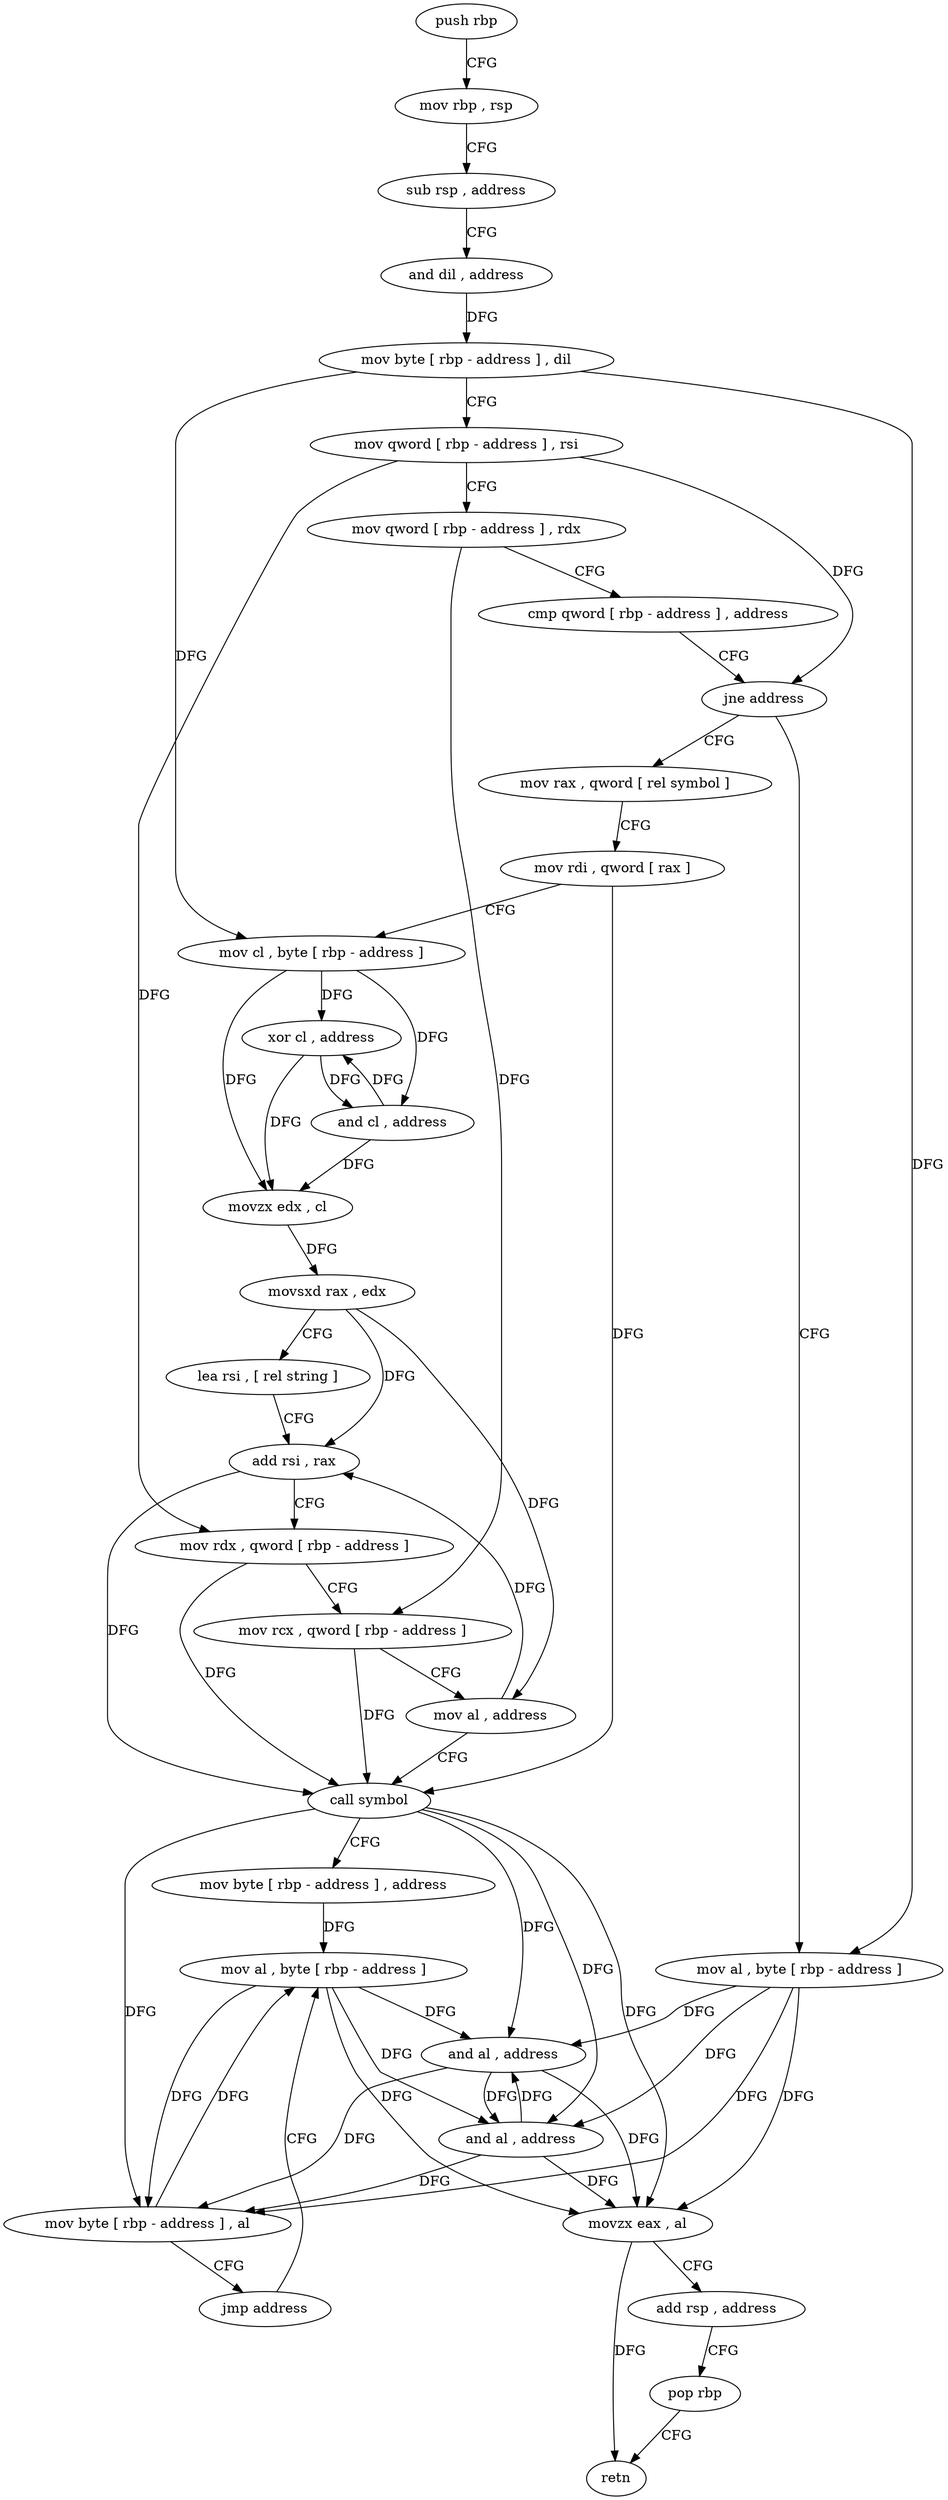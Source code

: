 digraph "func" {
"362416" [label = "push rbp" ]
"362417" [label = "mov rbp , rsp" ]
"362420" [label = "sub rsp , address" ]
"362424" [label = "and dil , address" ]
"362428" [label = "mov byte [ rbp - address ] , dil" ]
"362432" [label = "mov qword [ rbp - address ] , rsi" ]
"362436" [label = "mov qword [ rbp - address ] , rdx" ]
"362440" [label = "cmp qword [ rbp - address ] , address" ]
"362445" [label = "jne address" ]
"362464" [label = "mov rax , qword [ rel symbol ]" ]
"362451" [label = "mov al , byte [ rbp - address ]" ]
"362471" [label = "mov rdi , qword [ rax ]" ]
"362474" [label = "mov cl , byte [ rbp - address ]" ]
"362477" [label = "xor cl , address" ]
"362480" [label = "and cl , address" ]
"362483" [label = "movzx edx , cl" ]
"362486" [label = "movsxd rax , edx" ]
"362489" [label = "lea rsi , [ rel string ]" ]
"362496" [label = "add rsi , rax" ]
"362499" [label = "mov rdx , qword [ rbp - address ]" ]
"362503" [label = "mov rcx , qword [ rbp - address ]" ]
"362507" [label = "mov al , address" ]
"362509" [label = "call symbol" ]
"362514" [label = "mov byte [ rbp - address ] , address" ]
"362518" [label = "mov al , byte [ rbp - address ]" ]
"362454" [label = "and al , address" ]
"362456" [label = "mov byte [ rbp - address ] , al" ]
"362459" [label = "jmp address" ]
"362521" [label = "and al , address" ]
"362523" [label = "movzx eax , al" ]
"362526" [label = "add rsp , address" ]
"362530" [label = "pop rbp" ]
"362531" [label = "retn" ]
"362416" -> "362417" [ label = "CFG" ]
"362417" -> "362420" [ label = "CFG" ]
"362420" -> "362424" [ label = "CFG" ]
"362424" -> "362428" [ label = "DFG" ]
"362428" -> "362432" [ label = "CFG" ]
"362428" -> "362474" [ label = "DFG" ]
"362428" -> "362451" [ label = "DFG" ]
"362432" -> "362436" [ label = "CFG" ]
"362432" -> "362445" [ label = "DFG" ]
"362432" -> "362499" [ label = "DFG" ]
"362436" -> "362440" [ label = "CFG" ]
"362436" -> "362503" [ label = "DFG" ]
"362440" -> "362445" [ label = "CFG" ]
"362445" -> "362464" [ label = "CFG" ]
"362445" -> "362451" [ label = "CFG" ]
"362464" -> "362471" [ label = "CFG" ]
"362451" -> "362454" [ label = "DFG" ]
"362451" -> "362456" [ label = "DFG" ]
"362451" -> "362521" [ label = "DFG" ]
"362451" -> "362523" [ label = "DFG" ]
"362471" -> "362474" [ label = "CFG" ]
"362471" -> "362509" [ label = "DFG" ]
"362474" -> "362477" [ label = "DFG" ]
"362474" -> "362480" [ label = "DFG" ]
"362474" -> "362483" [ label = "DFG" ]
"362477" -> "362480" [ label = "DFG" ]
"362477" -> "362483" [ label = "DFG" ]
"362480" -> "362483" [ label = "DFG" ]
"362480" -> "362477" [ label = "DFG" ]
"362483" -> "362486" [ label = "DFG" ]
"362486" -> "362489" [ label = "CFG" ]
"362486" -> "362496" [ label = "DFG" ]
"362486" -> "362507" [ label = "DFG" ]
"362489" -> "362496" [ label = "CFG" ]
"362496" -> "362499" [ label = "CFG" ]
"362496" -> "362509" [ label = "DFG" ]
"362499" -> "362503" [ label = "CFG" ]
"362499" -> "362509" [ label = "DFG" ]
"362503" -> "362507" [ label = "CFG" ]
"362503" -> "362509" [ label = "DFG" ]
"362507" -> "362509" [ label = "CFG" ]
"362507" -> "362496" [ label = "DFG" ]
"362509" -> "362514" [ label = "CFG" ]
"362509" -> "362454" [ label = "DFG" ]
"362509" -> "362456" [ label = "DFG" ]
"362509" -> "362521" [ label = "DFG" ]
"362509" -> "362523" [ label = "DFG" ]
"362514" -> "362518" [ label = "DFG" ]
"362518" -> "362521" [ label = "DFG" ]
"362518" -> "362454" [ label = "DFG" ]
"362518" -> "362456" [ label = "DFG" ]
"362518" -> "362523" [ label = "DFG" ]
"362454" -> "362456" [ label = "DFG" ]
"362454" -> "362521" [ label = "DFG" ]
"362454" -> "362523" [ label = "DFG" ]
"362456" -> "362459" [ label = "CFG" ]
"362456" -> "362518" [ label = "DFG" ]
"362459" -> "362518" [ label = "CFG" ]
"362521" -> "362523" [ label = "DFG" ]
"362521" -> "362454" [ label = "DFG" ]
"362521" -> "362456" [ label = "DFG" ]
"362523" -> "362526" [ label = "CFG" ]
"362523" -> "362531" [ label = "DFG" ]
"362526" -> "362530" [ label = "CFG" ]
"362530" -> "362531" [ label = "CFG" ]
}
